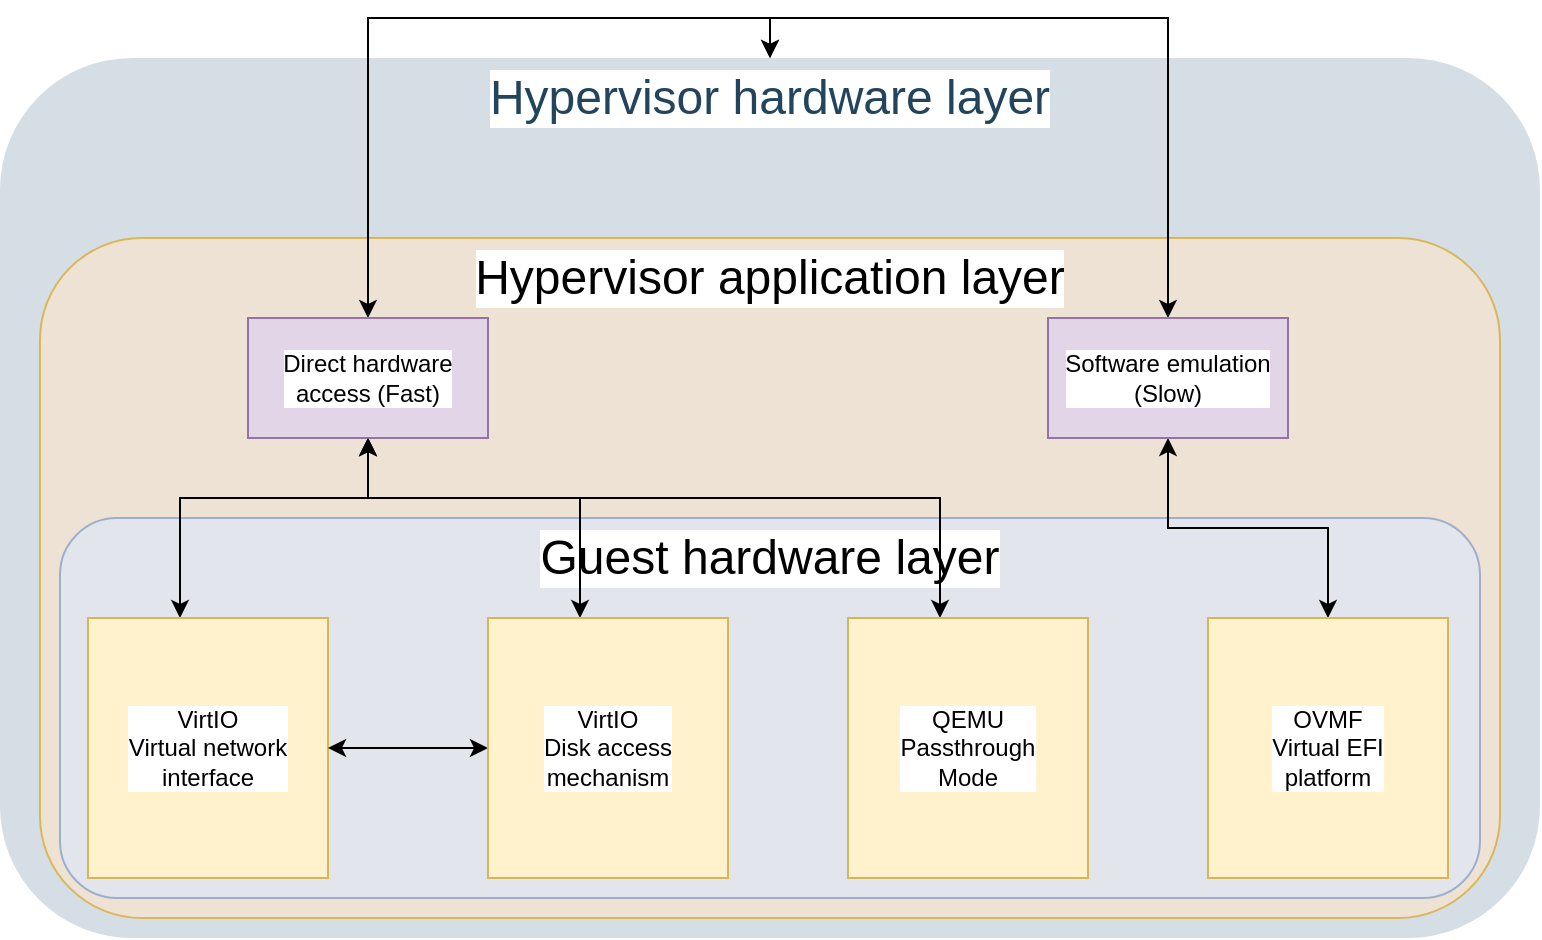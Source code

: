 <mxfile version="13.0.4" type="device"><diagram id="6a731a19-8d31-9384-78a2-239565b7b9f0" name="Page-1"><mxGraphModel dx="1422" dy="791" grid="1" gridSize="10" guides="1" tooltips="1" connect="1" arrows="1" fold="1" page="1" pageScale="1" pageWidth="827" pageHeight="1169" background="#ffffff" math="0" shadow="0"><root><mxCell id="0"/><mxCell id="1" parent="0"/><mxCell id="2095" value="Hypervisor hardware layer" style="rounded=1;whiteSpace=wrap;html=1;strokeColor=none;fillColor=#BAC8D3;fontSize=24;fontColor=#23445D;align=center;opacity=60;labelBackgroundColor=#ffffff;spacingBottom=400;" parent="1" vertex="1"><mxGeometry x="30" y="30" width="770" height="440" as="geometry"/></mxCell><mxCell id="EYue5ZivEDNn-v05hg2D-2257" value="Hypervisor application layer" style="rounded=1;whiteSpace=wrap;html=1;strokeColor=#d79b00;fillColor=#ffe6cc;fontSize=24;align=center;opacity=60;labelBackgroundColor=#ffffff;spacingBottom=300;" parent="1" vertex="1"><mxGeometry x="50" y="120" width="730" height="340" as="geometry"/></mxCell><mxCell id="EYue5ZivEDNn-v05hg2D-2260" value="Guest hardware layer" style="rounded=1;whiteSpace=wrap;html=1;strokeColor=#6c8ebf;fillColor=#dae8fc;fontSize=24;align=center;opacity=60;labelBackgroundColor=#ffffff;spacingBottom=150;" parent="1" vertex="1"><mxGeometry x="60" y="260" width="710" height="190" as="geometry"/></mxCell><mxCell id="EYue5ZivEDNn-v05hg2D-2271" style="edgeStyle=orthogonalEdgeStyle;rounded=0;orthogonalLoop=1;jettySize=auto;html=1;startArrow=classic;startFill=1;" parent="1" source="EYue5ZivEDNn-v05hg2D-2261" target="EYue5ZivEDNn-v05hg2D-2267" edge="1"><mxGeometry relative="1" as="geometry"><Array as="points"><mxPoint x="120" y="250"/><mxPoint x="214" y="250"/></Array></mxGeometry></mxCell><mxCell id="EYue5ZivEDNn-v05hg2D-2261" value="&lt;div&gt;VirtIO&lt;/div&gt;&lt;div&gt;Virtual network&lt;/div&gt;&lt;div&gt;interface&lt;br&gt;&lt;/div&gt;" style="rounded=0;whiteSpace=wrap;html=1;labelBackgroundColor=#ffffff;fillColor=#fff2cc;strokeColor=#d6b656;" parent="1" vertex="1"><mxGeometry x="74" y="310" width="120" height="130" as="geometry"/></mxCell><mxCell id="EYue5ZivEDNn-v05hg2D-2266" style="edgeStyle=orthogonalEdgeStyle;rounded=0;orthogonalLoop=1;jettySize=auto;html=1;entryX=1;entryY=0.5;entryDx=0;entryDy=0;startArrow=classic;startFill=1;" parent="1" source="EYue5ZivEDNn-v05hg2D-2263" target="EYue5ZivEDNn-v05hg2D-2261" edge="1"><mxGeometry relative="1" as="geometry"/></mxCell><mxCell id="EYue5ZivEDNn-v05hg2D-2272" style="edgeStyle=orthogonalEdgeStyle;rounded=0;orthogonalLoop=1;jettySize=auto;html=1;startArrow=classic;startFill=1;" parent="1" source="EYue5ZivEDNn-v05hg2D-2263" target="EYue5ZivEDNn-v05hg2D-2267" edge="1"><mxGeometry relative="1" as="geometry"><Array as="points"><mxPoint x="320" y="250"/><mxPoint x="214" y="250"/></Array></mxGeometry></mxCell><mxCell id="EYue5ZivEDNn-v05hg2D-2263" value="&lt;div&gt;VirtIO&lt;/div&gt;&lt;div&gt;Disk access&lt;/div&gt;&lt;div&gt;mechanism&lt;br&gt;&lt;/div&gt;" style="rounded=0;whiteSpace=wrap;html=1;labelBackgroundColor=#ffffff;fillColor=#fff2cc;strokeColor=#d6b656;" parent="1" vertex="1"><mxGeometry x="274" y="310" width="120" height="130" as="geometry"/></mxCell><mxCell id="EYue5ZivEDNn-v05hg2D-2273" style="edgeStyle=orthogonalEdgeStyle;rounded=0;orthogonalLoop=1;jettySize=auto;html=1;startArrow=classic;startFill=1;" parent="1" source="EYue5ZivEDNn-v05hg2D-2265" target="EYue5ZivEDNn-v05hg2D-2268" edge="1"><mxGeometry relative="1" as="geometry"/></mxCell><mxCell id="EYue5ZivEDNn-v05hg2D-2265" value="&lt;div&gt;OVMF&lt;/div&gt;&lt;div&gt;Virtual EFI&lt;/div&gt;&lt;div&gt;platform&lt;br&gt;&lt;/div&gt;" style="rounded=0;whiteSpace=wrap;html=1;labelBackgroundColor=#ffffff;fillColor=#fff2cc;strokeColor=#d6b656;" parent="1" vertex="1"><mxGeometry x="634" y="310" width="120" height="130" as="geometry"/></mxCell><mxCell id="EYue5ZivEDNn-v05hg2D-2275" style="edgeStyle=orthogonalEdgeStyle;rounded=0;orthogonalLoop=1;jettySize=auto;html=1;startArrow=classic;startFill=1;" parent="1" source="EYue5ZivEDNn-v05hg2D-2267" target="2095" edge="1"><mxGeometry relative="1" as="geometry"><Array as="points"><mxPoint x="214" y="10"/><mxPoint x="415" y="10"/></Array></mxGeometry></mxCell><mxCell id="EYue5ZivEDNn-v05hg2D-2267" value="&lt;div&gt;Direct hardware&lt;/div&gt;&lt;div&gt;access (Fast)&lt;br&gt;&lt;/div&gt;" style="rounded=0;whiteSpace=wrap;html=1;labelBackgroundColor=#ffffff;fillColor=#e1d5e7;strokeColor=#9673a6;" parent="1" vertex="1"><mxGeometry x="154" y="160" width="120" height="60" as="geometry"/></mxCell><mxCell id="EYue5ZivEDNn-v05hg2D-2274" style="edgeStyle=orthogonalEdgeStyle;rounded=0;orthogonalLoop=1;jettySize=auto;html=1;startArrow=classic;startFill=1;" parent="1" source="EYue5ZivEDNn-v05hg2D-2268" target="2095" edge="1"><mxGeometry relative="1" as="geometry"><Array as="points"><mxPoint x="614" y="10"/><mxPoint x="415" y="10"/></Array></mxGeometry></mxCell><mxCell id="EYue5ZivEDNn-v05hg2D-2268" value="&lt;div&gt;Software emulation&lt;/div&gt;&lt;div&gt;(Slow)&lt;br&gt;&lt;/div&gt;" style="rounded=0;whiteSpace=wrap;html=1;labelBackgroundColor=#ffffff;fillColor=#e1d5e7;strokeColor=#9673a6;" parent="1" vertex="1"><mxGeometry x="554" y="160" width="120" height="60" as="geometry"/></mxCell><mxCell id="EYue5ZivEDNn-v05hg2D-2270" style="edgeStyle=orthogonalEdgeStyle;rounded=0;orthogonalLoop=1;jettySize=auto;html=1;startArrow=classic;startFill=1;" parent="1" source="EYue5ZivEDNn-v05hg2D-2269" target="EYue5ZivEDNn-v05hg2D-2267" edge="1"><mxGeometry relative="1" as="geometry"><Array as="points"><mxPoint x="500" y="250"/><mxPoint x="214" y="250"/></Array></mxGeometry></mxCell><mxCell id="EYue5ZivEDNn-v05hg2D-2269" value="&lt;div&gt;QEMU&lt;/div&gt;&lt;div&gt;Passthrough&lt;/div&gt;&lt;div&gt;Mode&lt;br&gt;&lt;/div&gt;" style="rounded=0;whiteSpace=wrap;html=1;labelBackgroundColor=#ffffff;fillColor=#fff2cc;strokeColor=#d6b656;" parent="1" vertex="1"><mxGeometry x="454" y="310" width="120" height="130" as="geometry"/></mxCell></root></mxGraphModel></diagram></mxfile>
